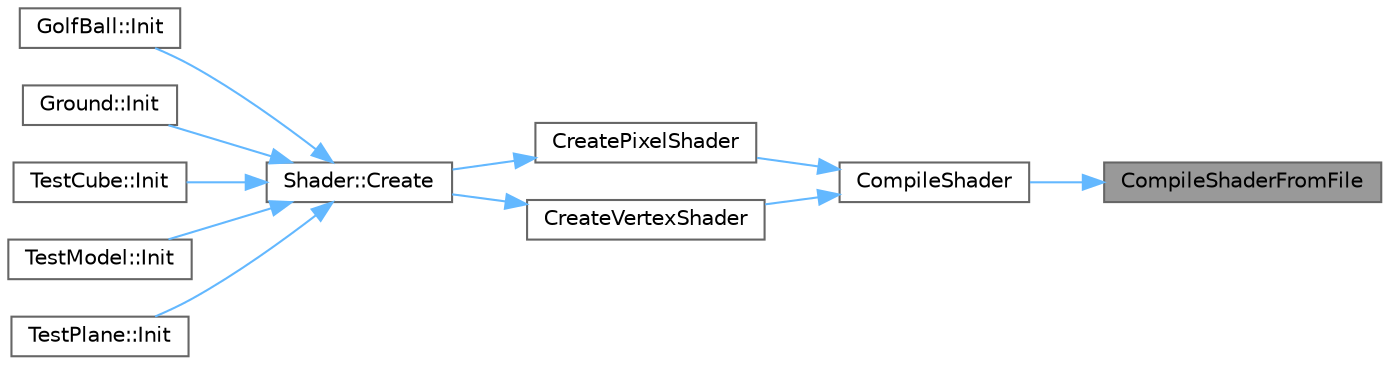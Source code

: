 digraph "CompileShaderFromFile"
{
 // LATEX_PDF_SIZE
  bgcolor="transparent";
  edge [fontname=Helvetica,fontsize=10,labelfontname=Helvetica,labelfontsize=10];
  node [fontname=Helvetica,fontsize=10,shape=box,height=0.2,width=0.4];
  rankdir="RL";
  Node1 [id="Node000001",label="CompileShaderFromFile",height=0.2,width=0.4,color="gray40", fillcolor="grey60", style="filled", fontcolor="black",tooltip=" "];
  Node1 -> Node2 [id="edge11_Node000001_Node000002",dir="back",color="steelblue1",style="solid",tooltip=" "];
  Node2 [id="Node000002",label="CompileShader",height=0.2,width=0.4,color="grey40", fillcolor="white", style="filled",URL="$dx11helper_8cpp.html#ad25b2bdaa1dd7872c556ccc8fea3122e",tooltip=" "];
  Node2 -> Node3 [id="edge12_Node000002_Node000003",dir="back",color="steelblue1",style="solid",tooltip=" "];
  Node3 [id="Node000003",label="CreatePixelShader",height=0.2,width=0.4,color="grey40", fillcolor="white", style="filled",URL="$dx11helper_8cpp.html#ae8ec19eab7e615ced445d3ccbbe86f05",tooltip=" "];
  Node3 -> Node4 [id="edge13_Node000003_Node000004",dir="back",color="steelblue1",style="solid",tooltip=" "];
  Node4 [id="Node000004",label="Shader::Create",height=0.2,width=0.4,color="grey40", fillcolor="white", style="filled",URL="$class_shader.html#aa9c0b85d800c697d60873b7eafe79267",tooltip=" "];
  Node4 -> Node5 [id="edge14_Node000004_Node000005",dir="back",color="steelblue1",style="solid",tooltip=" "];
  Node5 [id="Node000005",label="GolfBall::Init",height=0.2,width=0.4,color="grey40", fillcolor="white", style="filled",URL="$class_golf_ball.html#a1faa794a7a359c683bfc9f453d249ea5",tooltip=" "];
  Node4 -> Node6 [id="edge15_Node000004_Node000006",dir="back",color="steelblue1",style="solid",tooltip=" "];
  Node6 [id="Node000006",label="Ground::Init",height=0.2,width=0.4,color="grey40", fillcolor="white", style="filled",URL="$class_ground.html#a387a4f0f1d006a606e83f24bedf9550e",tooltip=" "];
  Node4 -> Node7 [id="edge16_Node000004_Node000007",dir="back",color="steelblue1",style="solid",tooltip=" "];
  Node7 [id="Node000007",label="TestCube::Init",height=0.2,width=0.4,color="grey40", fillcolor="white", style="filled",URL="$class_test_cube.html#a3979f3a1407a0c8a58bf8800bf697c35",tooltip=" "];
  Node4 -> Node8 [id="edge17_Node000004_Node000008",dir="back",color="steelblue1",style="solid",tooltip=" "];
  Node8 [id="Node000008",label="TestModel::Init",height=0.2,width=0.4,color="grey40", fillcolor="white", style="filled",URL="$class_test_model.html#a7e1de57e00664a32a5045e496f996b31",tooltip=" "];
  Node4 -> Node9 [id="edge18_Node000004_Node000009",dir="back",color="steelblue1",style="solid",tooltip=" "];
  Node9 [id="Node000009",label="TestPlane::Init",height=0.2,width=0.4,color="grey40", fillcolor="white", style="filled",URL="$class_test_plane.html#a11b7249c2c5f093451c2fdc1087dddaf",tooltip=" "];
  Node2 -> Node10 [id="edge19_Node000002_Node000010",dir="back",color="steelblue1",style="solid",tooltip=" "];
  Node10 [id="Node000010",label="CreateVertexShader",height=0.2,width=0.4,color="grey40", fillcolor="white", style="filled",URL="$dx11helper_8cpp.html#a4dfbddd06ed9936bbaa62063c5cbeea7",tooltip=" "];
  Node10 -> Node4 [id="edge20_Node000010_Node000004",dir="back",color="steelblue1",style="solid",tooltip=" "];
}
